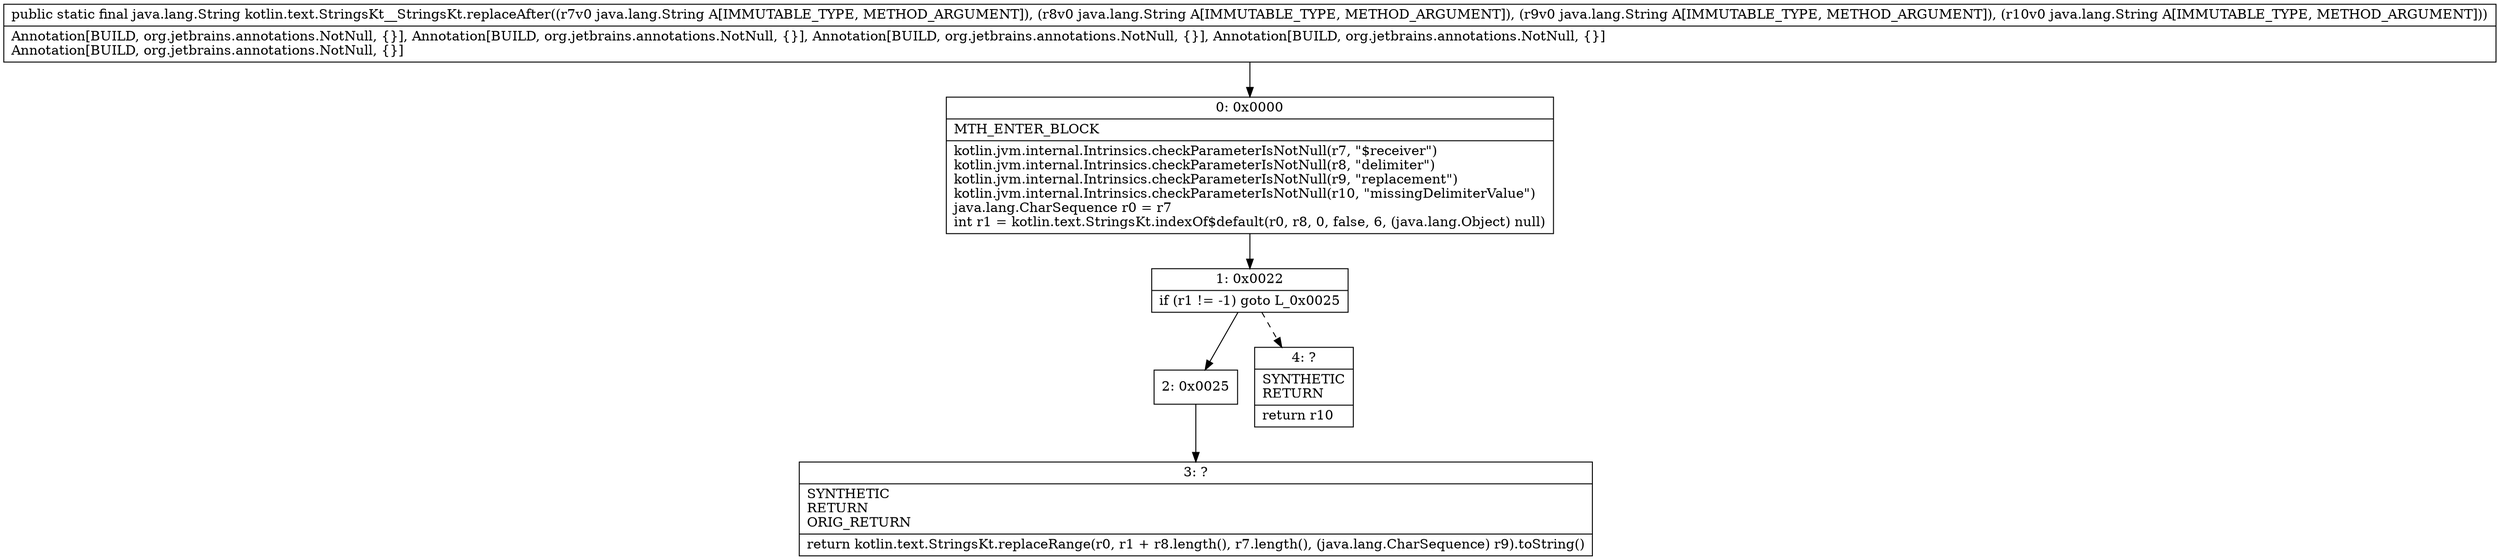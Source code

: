 digraph "CFG forkotlin.text.StringsKt__StringsKt.replaceAfter(Ljava\/lang\/String;Ljava\/lang\/String;Ljava\/lang\/String;Ljava\/lang\/String;)Ljava\/lang\/String;" {
Node_0 [shape=record,label="{0\:\ 0x0000|MTH_ENTER_BLOCK\l|kotlin.jvm.internal.Intrinsics.checkParameterIsNotNull(r7, \"$receiver\")\lkotlin.jvm.internal.Intrinsics.checkParameterIsNotNull(r8, \"delimiter\")\lkotlin.jvm.internal.Intrinsics.checkParameterIsNotNull(r9, \"replacement\")\lkotlin.jvm.internal.Intrinsics.checkParameterIsNotNull(r10, \"missingDelimiterValue\")\ljava.lang.CharSequence r0 = r7\lint r1 = kotlin.text.StringsKt.indexOf$default(r0, r8, 0, false, 6, (java.lang.Object) null)\l}"];
Node_1 [shape=record,label="{1\:\ 0x0022|if (r1 != \-1) goto L_0x0025\l}"];
Node_2 [shape=record,label="{2\:\ 0x0025}"];
Node_3 [shape=record,label="{3\:\ ?|SYNTHETIC\lRETURN\lORIG_RETURN\l|return kotlin.text.StringsKt.replaceRange(r0, r1 + r8.length(), r7.length(), (java.lang.CharSequence) r9).toString()\l}"];
Node_4 [shape=record,label="{4\:\ ?|SYNTHETIC\lRETURN\l|return r10\l}"];
MethodNode[shape=record,label="{public static final java.lang.String kotlin.text.StringsKt__StringsKt.replaceAfter((r7v0 java.lang.String A[IMMUTABLE_TYPE, METHOD_ARGUMENT]), (r8v0 java.lang.String A[IMMUTABLE_TYPE, METHOD_ARGUMENT]), (r9v0 java.lang.String A[IMMUTABLE_TYPE, METHOD_ARGUMENT]), (r10v0 java.lang.String A[IMMUTABLE_TYPE, METHOD_ARGUMENT]))  | Annotation[BUILD, org.jetbrains.annotations.NotNull, \{\}], Annotation[BUILD, org.jetbrains.annotations.NotNull, \{\}], Annotation[BUILD, org.jetbrains.annotations.NotNull, \{\}], Annotation[BUILD, org.jetbrains.annotations.NotNull, \{\}]\lAnnotation[BUILD, org.jetbrains.annotations.NotNull, \{\}]\l}"];
MethodNode -> Node_0;
Node_0 -> Node_1;
Node_1 -> Node_2;
Node_1 -> Node_4[style=dashed];
Node_2 -> Node_3;
}

